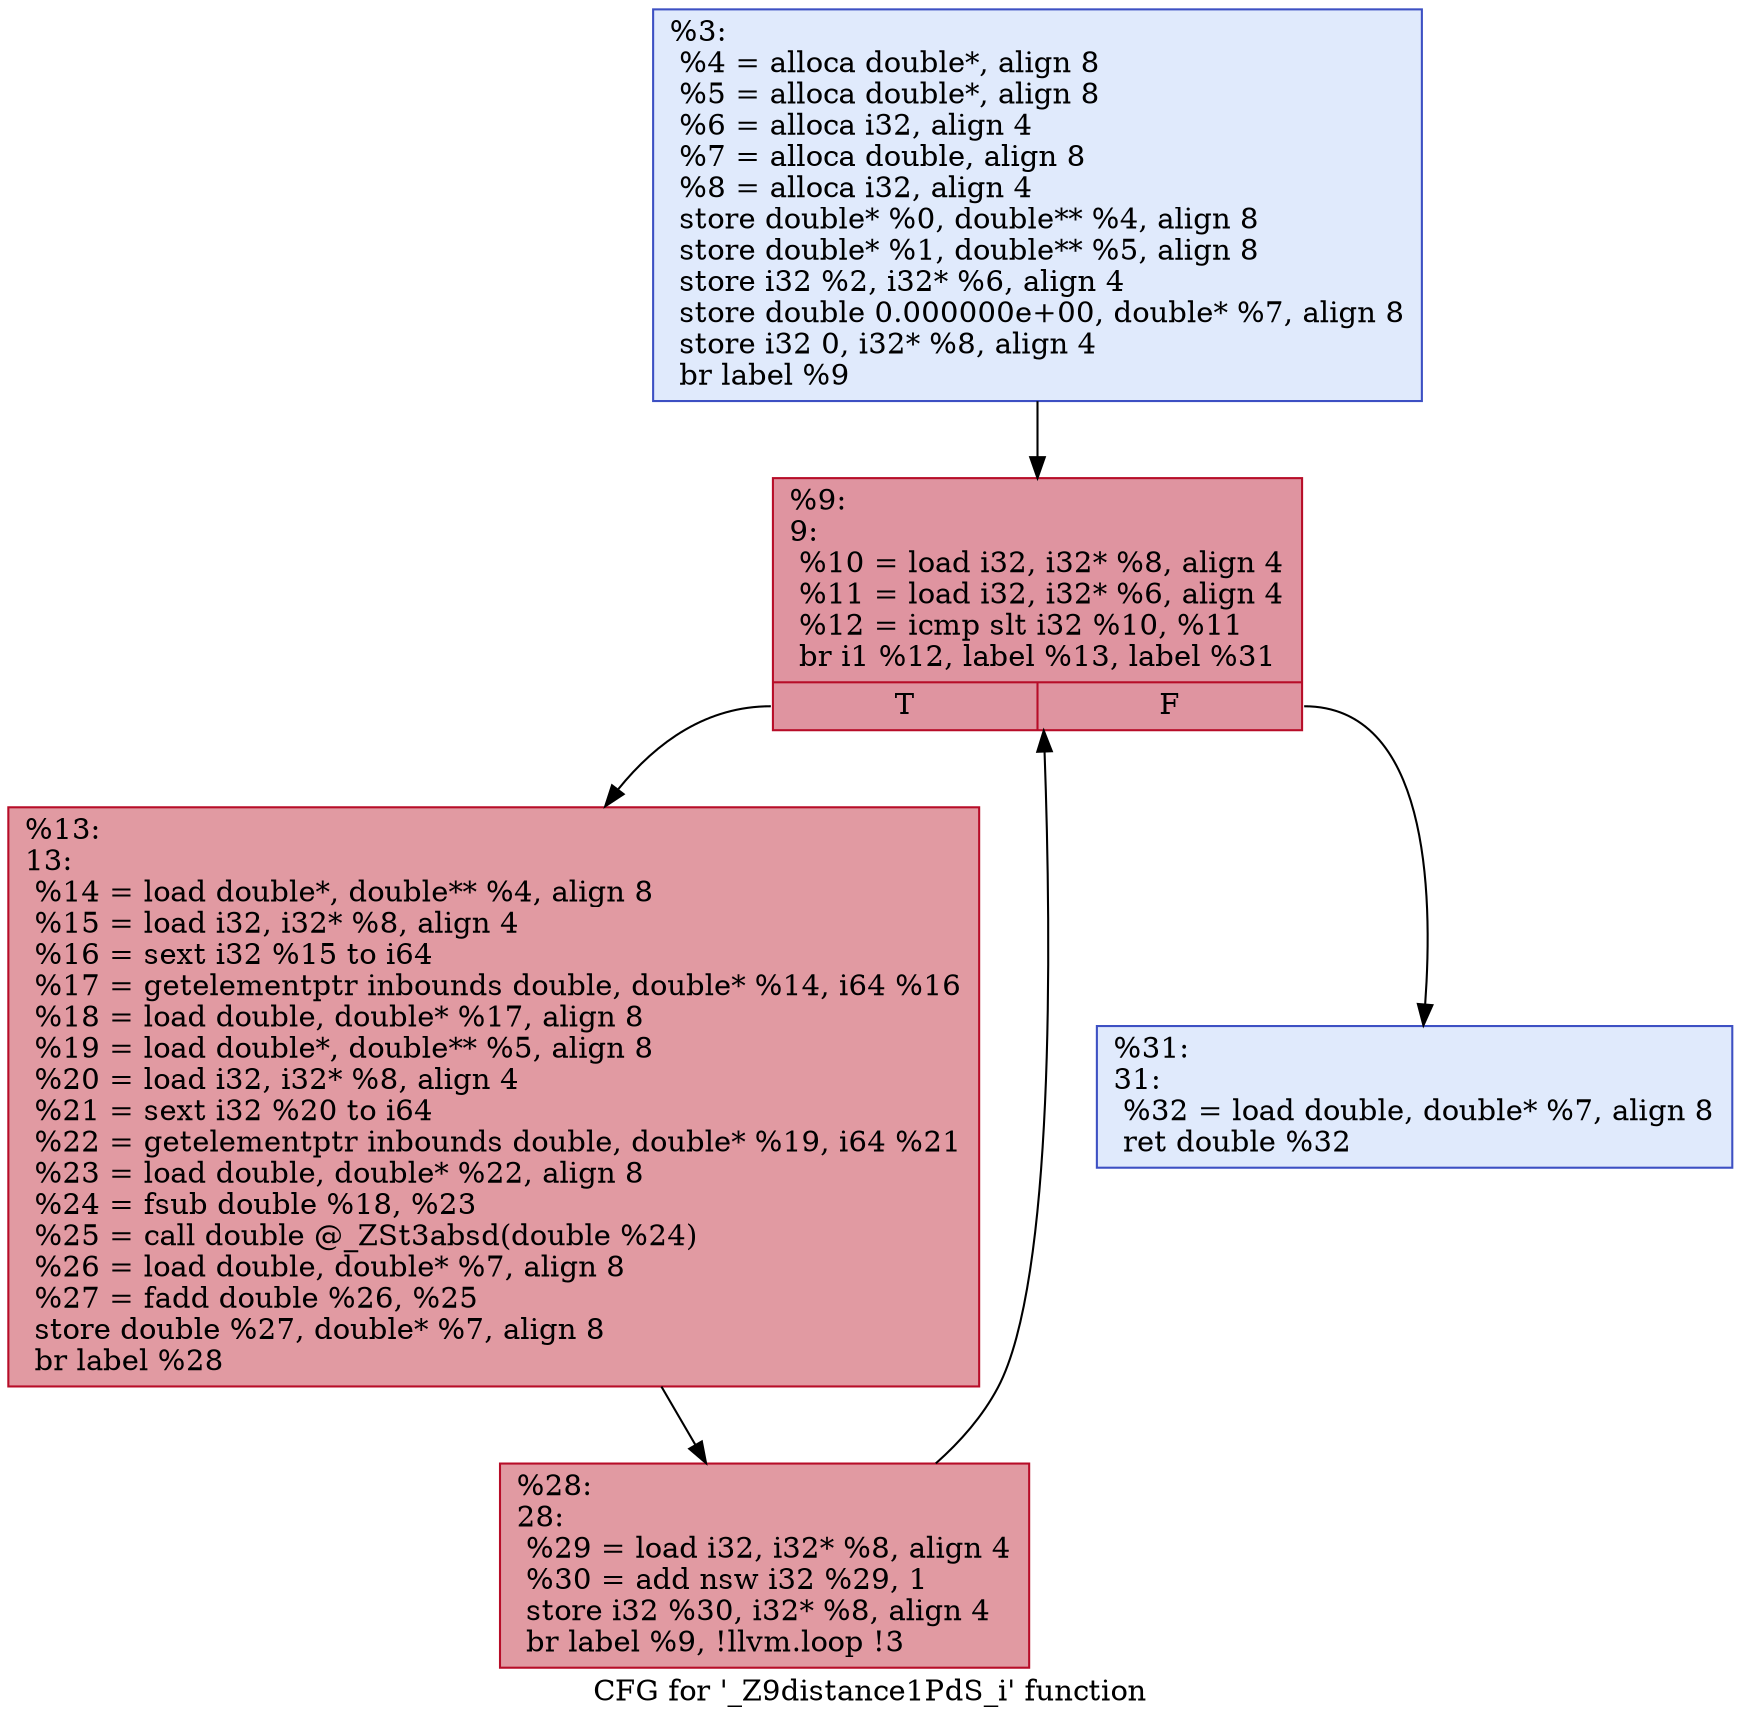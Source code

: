 digraph "CFG for '_Z9distance1PdS_i' function" {
	label="CFG for '_Z9distance1PdS_i' function";

	Node0x1d792b21b60 [shape=record,color="#3d50c3ff", style=filled, fillcolor="#b9d0f970",label="{%3:\l  %4 = alloca double*, align 8\l  %5 = alloca double*, align 8\l  %6 = alloca i32, align 4\l  %7 = alloca double, align 8\l  %8 = alloca i32, align 4\l  store double* %0, double** %4, align 8\l  store double* %1, double** %5, align 8\l  store i32 %2, i32* %6, align 4\l  store double 0.000000e+00, double* %7, align 8\l  store i32 0, i32* %8, align 4\l  br label %9\l}"];
	Node0x1d792b21b60 -> Node0x1d792b21ca0;
	Node0x1d792b21ca0 [shape=record,color="#b70d28ff", style=filled, fillcolor="#b70d2870",label="{%9:\l9:                                                \l  %10 = load i32, i32* %8, align 4\l  %11 = load i32, i32* %6, align 4\l  %12 = icmp slt i32 %10, %11\l  br i1 %12, label %13, label %31\l|{<s0>T|<s1>F}}"];
	Node0x1d792b21ca0:s0 -> Node0x1d792b21390;
	Node0x1d792b21ca0:s1 -> Node0x1d792b21c00;
	Node0x1d792b21390 [shape=record,color="#b70d28ff", style=filled, fillcolor="#bb1b2c70",label="{%13:\l13:                                               \l  %14 = load double*, double** %4, align 8\l  %15 = load i32, i32* %8, align 4\l  %16 = sext i32 %15 to i64\l  %17 = getelementptr inbounds double, double* %14, i64 %16\l  %18 = load double, double* %17, align 8\l  %19 = load double*, double** %5, align 8\l  %20 = load i32, i32* %8, align 4\l  %21 = sext i32 %20 to i64\l  %22 = getelementptr inbounds double, double* %19, i64 %21\l  %23 = load double, double* %22, align 8\l  %24 = fsub double %18, %23\l  %25 = call double @_ZSt3absd(double %24)\l  %26 = load double, double* %7, align 8\l  %27 = fadd double %26, %25\l  store double %27, double* %7, align 8\l  br label %28\l}"];
	Node0x1d792b21390 -> Node0x1d792b215c0;
	Node0x1d792b215c0 [shape=record,color="#b70d28ff", style=filled, fillcolor="#bb1b2c70",label="{%28:\l28:                                               \l  %29 = load i32, i32* %8, align 4\l  %30 = add nsw i32 %29, 1\l  store i32 %30, i32* %8, align 4\l  br label %9, !llvm.loop !3\l}"];
	Node0x1d792b215c0 -> Node0x1d792b21ca0;
	Node0x1d792b21c00 [shape=record,color="#3d50c3ff", style=filled, fillcolor="#b9d0f970",label="{%31:\l31:                                               \l  %32 = load double, double* %7, align 8\l  ret double %32\l}"];
}
